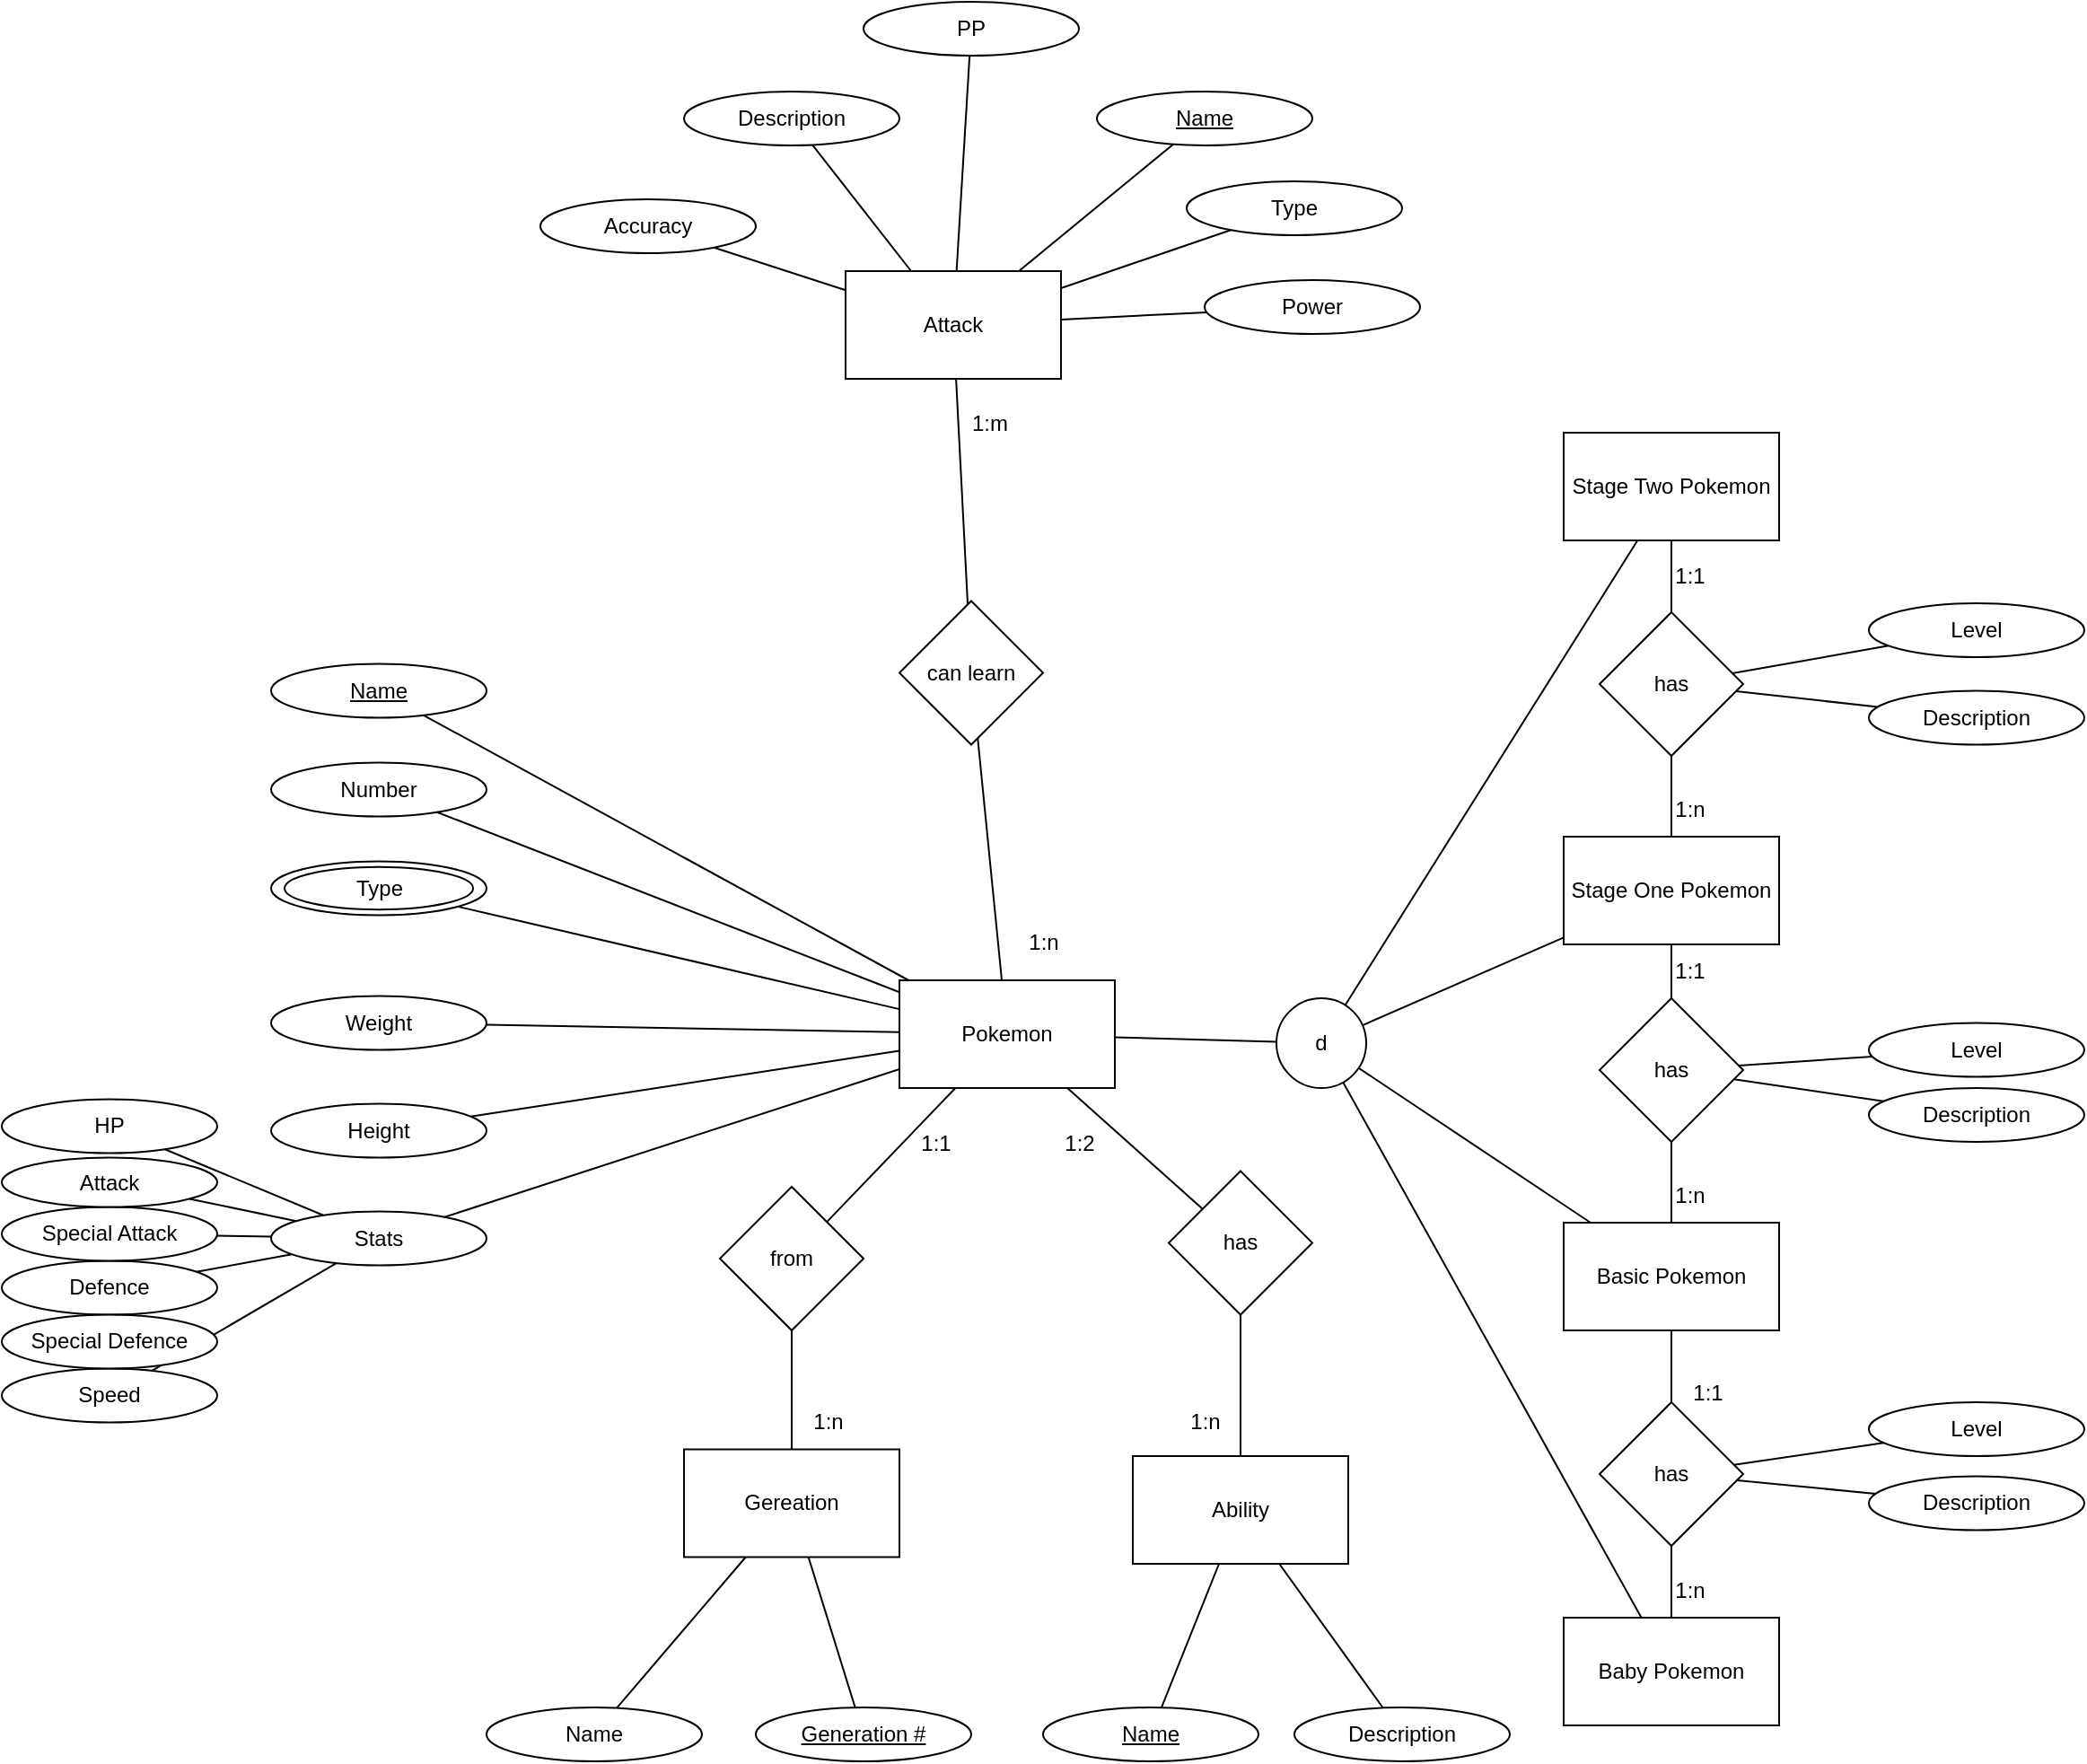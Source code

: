 <mxfile version="20.3.7" type="device"><diagram id="Bx0XAI22f_EW5ZDVTv1U" name="Page-1"><mxGraphModel dx="3232" dy="2329" grid="1" gridSize="10" guides="1" tooltips="1" connect="1" arrows="1" fold="1" page="1" pageScale="1" pageWidth="850" pageHeight="1100" math="0" shadow="0"><root><mxCell id="0"/><mxCell id="1" parent="0"/><mxCell id="PiIAqDXxZk2PYdcyc1TS-75" style="edgeStyle=none;orthogonalLoop=1;jettySize=auto;html=1;exitX=0.5;exitY=0;exitDx=0;exitDy=0;entryX=0.5;entryY=1;entryDx=0;entryDy=0;strokeColor=default;endArrow=none;endFill=0;strokeWidth=1;" parent="1" source="PiIAqDXxZk2PYdcyc1TS-1" target="PiIAqDXxZk2PYdcyc1TS-71" edge="1"><mxGeometry relative="1" as="geometry"/></mxCell><mxCell id="PiIAqDXxZk2PYdcyc1TS-1" value="Basic Pokemon" style="rounded=0;whiteSpace=wrap;html=1;" parent="1" vertex="1"><mxGeometry x="240" y="500" width="120" height="60" as="geometry"/></mxCell><mxCell id="PiIAqDXxZk2PYdcyc1TS-69" style="edgeStyle=none;orthogonalLoop=1;jettySize=auto;html=1;exitX=0.5;exitY=0;exitDx=0;exitDy=0;entryX=0.5;entryY=1;entryDx=0;entryDy=0;strokeColor=default;endArrow=none;endFill=0;strokeWidth=1;" parent="1" source="PiIAqDXxZk2PYdcyc1TS-2" target="PiIAqDXxZk2PYdcyc1TS-22" edge="1"><mxGeometry relative="1" as="geometry"/></mxCell><mxCell id="PiIAqDXxZk2PYdcyc1TS-2" value="&lt;div&gt;Stage One Pokemon&lt;br&gt;&lt;/div&gt;" style="rounded=0;whiteSpace=wrap;html=1;" parent="1" vertex="1"><mxGeometry x="240" y="285" width="120" height="60" as="geometry"/></mxCell><mxCell id="PiIAqDXxZk2PYdcyc1TS-3" value="&lt;div&gt;Stage Two Pokemon&lt;br&gt;&lt;/div&gt;" style="rounded=0;whiteSpace=wrap;html=1;" parent="1" vertex="1"><mxGeometry x="240" y="60" width="120" height="60" as="geometry"/></mxCell><mxCell id="PiIAqDXxZk2PYdcyc1TS-73" style="edgeStyle=none;orthogonalLoop=1;jettySize=auto;html=1;exitX=0.5;exitY=0;exitDx=0;exitDy=0;entryX=0.5;entryY=1;entryDx=0;entryDy=0;strokeColor=default;endArrow=none;endFill=0;strokeWidth=1;" parent="1" source="PiIAqDXxZk2PYdcyc1TS-4" target="PiIAqDXxZk2PYdcyc1TS-72" edge="1"><mxGeometry relative="1" as="geometry"/></mxCell><mxCell id="PiIAqDXxZk2PYdcyc1TS-4" value="Baby Pokemon" style="rounded=0;whiteSpace=wrap;html=1;" parent="1" vertex="1"><mxGeometry x="240" y="720" width="120" height="60" as="geometry"/></mxCell><mxCell id="PiIAqDXxZk2PYdcyc1TS-79" style="edgeStyle=none;orthogonalLoop=1;jettySize=auto;html=1;strokeColor=default;endArrow=none;endFill=0;strokeWidth=1;" parent="1" source="PiIAqDXxZk2PYdcyc1TS-5" target="PiIAqDXxZk2PYdcyc1TS-77" edge="1"><mxGeometry relative="1" as="geometry"/></mxCell><mxCell id="PiIAqDXxZk2PYdcyc1TS-80" style="edgeStyle=none;orthogonalLoop=1;jettySize=auto;html=1;strokeColor=default;endArrow=none;endFill=0;strokeWidth=1;" parent="1" source="PiIAqDXxZk2PYdcyc1TS-5" target="PiIAqDXxZk2PYdcyc1TS-78" edge="1"><mxGeometry relative="1" as="geometry"/></mxCell><mxCell id="PiIAqDXxZk2PYdcyc1TS-5" value="Gereation" style="rounded=0;whiteSpace=wrap;html=1;" parent="1" vertex="1"><mxGeometry x="-250" y="626.25" width="120" height="60" as="geometry"/></mxCell><mxCell id="PiIAqDXxZk2PYdcyc1TS-89" style="edgeStyle=none;orthogonalLoop=1;jettySize=auto;html=1;strokeColor=default;endArrow=none;endFill=0;strokeWidth=1;" parent="1" source="PiIAqDXxZk2PYdcyc1TS-6" target="PiIAqDXxZk2PYdcyc1TS-88" edge="1"><mxGeometry relative="1" as="geometry"/></mxCell><mxCell id="PiIAqDXxZk2PYdcyc1TS-91" style="edgeStyle=none;orthogonalLoop=1;jettySize=auto;html=1;strokeColor=default;endArrow=none;endFill=0;strokeWidth=1;" parent="1" source="PiIAqDXxZk2PYdcyc1TS-6" target="PiIAqDXxZk2PYdcyc1TS-87" edge="1"><mxGeometry relative="1" as="geometry"/></mxCell><mxCell id="PiIAqDXxZk2PYdcyc1TS-92" style="edgeStyle=none;orthogonalLoop=1;jettySize=auto;html=1;strokeColor=default;endArrow=none;endFill=0;strokeWidth=1;" parent="1" source="PiIAqDXxZk2PYdcyc1TS-6" target="PiIAqDXxZk2PYdcyc1TS-83" edge="1"><mxGeometry relative="1" as="geometry"/></mxCell><mxCell id="PiIAqDXxZk2PYdcyc1TS-94" style="edgeStyle=none;orthogonalLoop=1;jettySize=auto;html=1;strokeColor=default;endArrow=none;endFill=0;strokeWidth=1;" parent="1" source="PiIAqDXxZk2PYdcyc1TS-6" target="PiIAqDXxZk2PYdcyc1TS-93" edge="1"><mxGeometry relative="1" as="geometry"/></mxCell><mxCell id="PiIAqDXxZk2PYdcyc1TS-131" style="edgeStyle=none;orthogonalLoop=1;jettySize=auto;html=1;strokeColor=default;strokeWidth=1;endArrow=none;endFill=0;" parent="1" source="PiIAqDXxZk2PYdcyc1TS-6" target="PiIAqDXxZk2PYdcyc1TS-130" edge="1"><mxGeometry relative="1" as="geometry"/></mxCell><mxCell id="0NwXH8VXwz09f1tbH26S-22" style="edgeStyle=none;rounded=0;orthogonalLoop=1;jettySize=auto;html=1;endArrow=none;endFill=0;" parent="1" source="PiIAqDXxZk2PYdcyc1TS-6" target="0NwXH8VXwz09f1tbH26S-21" edge="1"><mxGeometry relative="1" as="geometry"/></mxCell><mxCell id="-WNTnkQR6i4qDfc0191s-9" style="edgeStyle=none;rounded=0;orthogonalLoop=1;jettySize=auto;html=1;endArrow=none;endFill=0;" edge="1" parent="1" source="PiIAqDXxZk2PYdcyc1TS-6" target="PiIAqDXxZk2PYdcyc1TS-117"><mxGeometry relative="1" as="geometry"/></mxCell><mxCell id="PiIAqDXxZk2PYdcyc1TS-6" value="Attack" style="rounded=0;whiteSpace=wrap;html=1;" parent="1" vertex="1"><mxGeometry x="-160" y="-30" width="120" height="60" as="geometry"/></mxCell><mxCell id="PiIAqDXxZk2PYdcyc1TS-7" value="&lt;u&gt;Name&lt;/u&gt;" style="ellipse;whiteSpace=wrap;html=1;" parent="1" vertex="1"><mxGeometry x="-480" y="188.75" width="120" height="30" as="geometry"/></mxCell><mxCell id="PiIAqDXxZk2PYdcyc1TS-8" value="Number" style="ellipse;whiteSpace=wrap;html=1;" parent="1" vertex="1"><mxGeometry x="-480" y="243.75" width="120" height="30" as="geometry"/></mxCell><mxCell id="PiIAqDXxZk2PYdcyc1TS-9" value="Type" style="ellipse;whiteSpace=wrap;html=1;" parent="1" vertex="1"><mxGeometry x="-480" y="298.75" width="120" height="30" as="geometry"/></mxCell><mxCell id="PiIAqDXxZk2PYdcyc1TS-70" style="edgeStyle=none;orthogonalLoop=1;jettySize=auto;html=1;exitX=0.5;exitY=0;exitDx=0;exitDy=0;entryX=0.5;entryY=1;entryDx=0;entryDy=0;strokeColor=default;endArrow=none;endFill=0;strokeWidth=1;" parent="1" source="PiIAqDXxZk2PYdcyc1TS-22" target="PiIAqDXxZk2PYdcyc1TS-3" edge="1"><mxGeometry relative="1" as="geometry"/></mxCell><mxCell id="-WNTnkQR6i4qDfc0191s-26" style="edgeStyle=none;rounded=0;orthogonalLoop=1;jettySize=auto;html=1;endArrow=none;endFill=0;" edge="1" parent="1" source="PiIAqDXxZk2PYdcyc1TS-22" target="-WNTnkQR6i4qDfc0191s-19"><mxGeometry relative="1" as="geometry"/></mxCell><mxCell id="-WNTnkQR6i4qDfc0191s-28" style="edgeStyle=none;rounded=0;orthogonalLoop=1;jettySize=auto;html=1;endArrow=none;endFill=0;" edge="1" parent="1" source="PiIAqDXxZk2PYdcyc1TS-22" target="-WNTnkQR6i4qDfc0191s-20"><mxGeometry relative="1" as="geometry"/></mxCell><mxCell id="PiIAqDXxZk2PYdcyc1TS-22" value="has" style="rhombus;whiteSpace=wrap;html=1;" parent="1" vertex="1"><mxGeometry x="260" y="160" width="80" height="80" as="geometry"/></mxCell><mxCell id="PiIAqDXxZk2PYdcyc1TS-76" style="edgeStyle=none;orthogonalLoop=1;jettySize=auto;html=1;exitX=0.5;exitY=0;exitDx=0;exitDy=0;entryX=0.5;entryY=1;entryDx=0;entryDy=0;strokeColor=default;endArrow=none;endFill=0;strokeWidth=1;" parent="1" source="PiIAqDXxZk2PYdcyc1TS-71" target="PiIAqDXxZk2PYdcyc1TS-2" edge="1"><mxGeometry relative="1" as="geometry"/></mxCell><mxCell id="-WNTnkQR6i4qDfc0191s-29" style="edgeStyle=none;rounded=0;orthogonalLoop=1;jettySize=auto;html=1;endArrow=none;endFill=0;" edge="1" parent="1" source="PiIAqDXxZk2PYdcyc1TS-71" target="-WNTnkQR6i4qDfc0191s-21"><mxGeometry relative="1" as="geometry"/></mxCell><mxCell id="-WNTnkQR6i4qDfc0191s-30" style="edgeStyle=none;rounded=0;orthogonalLoop=1;jettySize=auto;html=1;endArrow=none;endFill=0;" edge="1" parent="1" source="PiIAqDXxZk2PYdcyc1TS-71" target="-WNTnkQR6i4qDfc0191s-22"><mxGeometry relative="1" as="geometry"/></mxCell><mxCell id="PiIAqDXxZk2PYdcyc1TS-71" value="has" style="rhombus;whiteSpace=wrap;html=1;" parent="1" vertex="1"><mxGeometry x="260" y="375" width="80" height="80" as="geometry"/></mxCell><mxCell id="PiIAqDXxZk2PYdcyc1TS-74" style="edgeStyle=none;orthogonalLoop=1;jettySize=auto;html=1;exitX=0.5;exitY=0;exitDx=0;exitDy=0;entryX=0.5;entryY=1;entryDx=0;entryDy=0;strokeColor=default;endArrow=none;endFill=0;strokeWidth=1;" parent="1" source="PiIAqDXxZk2PYdcyc1TS-72" target="PiIAqDXxZk2PYdcyc1TS-1" edge="1"><mxGeometry relative="1" as="geometry"/></mxCell><mxCell id="-WNTnkQR6i4qDfc0191s-31" style="edgeStyle=none;rounded=0;orthogonalLoop=1;jettySize=auto;html=1;endArrow=none;endFill=0;" edge="1" parent="1" source="PiIAqDXxZk2PYdcyc1TS-72" target="-WNTnkQR6i4qDfc0191s-23"><mxGeometry relative="1" as="geometry"/></mxCell><mxCell id="-WNTnkQR6i4qDfc0191s-32" style="edgeStyle=none;rounded=0;orthogonalLoop=1;jettySize=auto;html=1;endArrow=none;endFill=0;" edge="1" parent="1" source="PiIAqDXxZk2PYdcyc1TS-72" target="-WNTnkQR6i4qDfc0191s-24"><mxGeometry relative="1" as="geometry"/></mxCell><mxCell id="PiIAqDXxZk2PYdcyc1TS-72" value="has" style="rhombus;whiteSpace=wrap;html=1;" parent="1" vertex="1"><mxGeometry x="260" y="600" width="80" height="80" as="geometry"/></mxCell><mxCell id="PiIAqDXxZk2PYdcyc1TS-77" value="Name" style="ellipse;whiteSpace=wrap;html=1;" parent="1" vertex="1"><mxGeometry x="-360" y="770" width="120" height="30" as="geometry"/></mxCell><mxCell id="PiIAqDXxZk2PYdcyc1TS-78" value="&lt;u&gt;Generation #&lt;/u&gt;" style="ellipse;whiteSpace=wrap;html=1;" parent="1" vertex="1"><mxGeometry x="-210" y="770" width="120" height="30" as="geometry"/></mxCell><mxCell id="PiIAqDXxZk2PYdcyc1TS-83" value="Type" style="ellipse;whiteSpace=wrap;html=1;" parent="1" vertex="1"><mxGeometry x="30" y="-80" width="120" height="30" as="geometry"/></mxCell><mxCell id="PiIAqDXxZk2PYdcyc1TS-87" value="Power" style="ellipse;whiteSpace=wrap;html=1;" parent="1" vertex="1"><mxGeometry x="40" y="-25" width="120" height="30" as="geometry"/></mxCell><mxCell id="PiIAqDXxZk2PYdcyc1TS-88" value="Accuracy" style="ellipse;whiteSpace=wrap;html=1;" parent="1" vertex="1"><mxGeometry x="-330" y="-70" width="120" height="30" as="geometry"/></mxCell><mxCell id="PiIAqDXxZk2PYdcyc1TS-93" value="&lt;u&gt;Name&lt;/u&gt;" style="ellipse;whiteSpace=wrap;html=1;" parent="1" vertex="1"><mxGeometry x="-20" y="-130" width="120" height="30" as="geometry"/></mxCell><mxCell id="PiIAqDXxZk2PYdcyc1TS-95" value="1:1" style="text;html=1;align=center;verticalAlign=middle;resizable=0;points=[];autosize=1;strokeColor=none;fillColor=none;" parent="1" vertex="1"><mxGeometry x="290" y="125" width="40" height="30" as="geometry"/></mxCell><mxCell id="PiIAqDXxZk2PYdcyc1TS-96" value="1:1" style="text;html=1;align=center;verticalAlign=middle;resizable=0;points=[];autosize=1;strokeColor=none;fillColor=none;" parent="1" vertex="1"><mxGeometry x="290" y="345" width="40" height="30" as="geometry"/></mxCell><mxCell id="PiIAqDXxZk2PYdcyc1TS-98" value="1:n" style="text;html=1;align=center;verticalAlign=middle;resizable=0;points=[];autosize=1;strokeColor=none;fillColor=none;" parent="1" vertex="1"><mxGeometry x="290" y="690" width="40" height="30" as="geometry"/></mxCell><mxCell id="PiIAqDXxZk2PYdcyc1TS-99" value="1:n" style="text;html=1;align=center;verticalAlign=middle;resizable=0;points=[];autosize=1;strokeColor=none;fillColor=none;" parent="1" vertex="1"><mxGeometry x="290" y="470" width="40" height="30" as="geometry"/></mxCell><mxCell id="PiIAqDXxZk2PYdcyc1TS-100" value="1:n" style="text;html=1;align=center;verticalAlign=middle;resizable=0;points=[];autosize=1;strokeColor=none;fillColor=none;" parent="1" vertex="1"><mxGeometry x="290" y="255" width="40" height="30" as="geometry"/></mxCell><mxCell id="-WNTnkQR6i4qDfc0191s-34" style="edgeStyle=none;rounded=0;orthogonalLoop=1;jettySize=auto;html=1;endArrow=none;endFill=0;" edge="1" parent="1" source="PiIAqDXxZk2PYdcyc1TS-106" target="PiIAqDXxZk2PYdcyc1TS-5"><mxGeometry relative="1" as="geometry"/></mxCell><mxCell id="PiIAqDXxZk2PYdcyc1TS-106" value="from" style="rhombus;whiteSpace=wrap;html=1;" parent="1" vertex="1"><mxGeometry x="-230" y="480" width="80" height="80" as="geometry"/></mxCell><mxCell id="PiIAqDXxZk2PYdcyc1TS-117" value="can learn" style="rhombus;whiteSpace=wrap;html=1;" parent="1" vertex="1"><mxGeometry x="-130" y="153.75" width="80" height="80" as="geometry"/></mxCell><mxCell id="PiIAqDXxZk2PYdcyc1TS-130" value="PP" style="ellipse;whiteSpace=wrap;html=1;" parent="1" vertex="1"><mxGeometry x="-150" y="-180" width="120" height="30" as="geometry"/></mxCell><mxCell id="PiIAqDXxZk2PYdcyc1TS-132" value="Weight" style="ellipse;whiteSpace=wrap;html=1;" parent="1" vertex="1"><mxGeometry x="-480" y="373.75" width="120" height="30" as="geometry"/></mxCell><mxCell id="PiIAqDXxZk2PYdcyc1TS-133" value="Height" style="ellipse;whiteSpace=wrap;html=1;" parent="1" vertex="1"><mxGeometry x="-480" y="433.75" width="120" height="30" as="geometry"/></mxCell><mxCell id="PiIAqDXxZk2PYdcyc1TS-141" style="edgeStyle=none;orthogonalLoop=1;jettySize=auto;html=1;strokeColor=default;strokeWidth=1;endArrow=none;endFill=0;" parent="1" source="PiIAqDXxZk2PYdcyc1TS-134" target="PiIAqDXxZk2PYdcyc1TS-136" edge="1"><mxGeometry relative="1" as="geometry"/></mxCell><mxCell id="PiIAqDXxZk2PYdcyc1TS-142" style="edgeStyle=none;orthogonalLoop=1;jettySize=auto;html=1;strokeColor=default;strokeWidth=1;endArrow=none;endFill=0;" parent="1" source="PiIAqDXxZk2PYdcyc1TS-134" target="PiIAqDXxZk2PYdcyc1TS-137" edge="1"><mxGeometry relative="1" as="geometry"/></mxCell><mxCell id="PiIAqDXxZk2PYdcyc1TS-143" style="edgeStyle=none;orthogonalLoop=1;jettySize=auto;html=1;strokeColor=default;strokeWidth=1;endArrow=none;endFill=0;" parent="1" source="PiIAqDXxZk2PYdcyc1TS-134" target="PiIAqDXxZk2PYdcyc1TS-138" edge="1"><mxGeometry relative="1" as="geometry"/></mxCell><mxCell id="PiIAqDXxZk2PYdcyc1TS-145" style="edgeStyle=none;orthogonalLoop=1;jettySize=auto;html=1;strokeColor=default;strokeWidth=1;endArrow=none;endFill=0;" parent="1" source="PiIAqDXxZk2PYdcyc1TS-134" target="PiIAqDXxZk2PYdcyc1TS-140" edge="1"><mxGeometry relative="1" as="geometry"/></mxCell><mxCell id="PiIAqDXxZk2PYdcyc1TS-146" style="edgeStyle=none;orthogonalLoop=1;jettySize=auto;html=1;strokeColor=default;strokeWidth=1;endArrow=none;endFill=0;" parent="1" source="PiIAqDXxZk2PYdcyc1TS-134" target="PiIAqDXxZk2PYdcyc1TS-139" edge="1"><mxGeometry relative="1" as="geometry"/></mxCell><mxCell id="PiIAqDXxZk2PYdcyc1TS-134" value="Stats" style="ellipse;whiteSpace=wrap;html=1;" parent="1" vertex="1"><mxGeometry x="-480" y="493.75" width="120" height="30" as="geometry"/></mxCell><mxCell id="PiIAqDXxZk2PYdcyc1TS-136" value="Speed" style="ellipse;whiteSpace=wrap;html=1;" parent="1" vertex="1"><mxGeometry x="-630" y="581.25" width="120" height="30" as="geometry"/></mxCell><mxCell id="PiIAqDXxZk2PYdcyc1TS-137" value="Defence" style="ellipse;whiteSpace=wrap;html=1;" parent="1" vertex="1"><mxGeometry x="-630" y="521.25" width="120" height="30" as="geometry"/></mxCell><mxCell id="PiIAqDXxZk2PYdcyc1TS-138" value="Special Attack" style="ellipse;whiteSpace=wrap;html=1;" parent="1" vertex="1"><mxGeometry x="-630" y="491.25" width="120" height="30" as="geometry"/></mxCell><mxCell id="PiIAqDXxZk2PYdcyc1TS-139" value="Attack" style="ellipse;whiteSpace=wrap;html=1;" parent="1" vertex="1"><mxGeometry x="-630" y="463.75" width="120" height="27.5" as="geometry"/></mxCell><mxCell id="PiIAqDXxZk2PYdcyc1TS-140" value="HP" style="ellipse;whiteSpace=wrap;html=1;" parent="1" vertex="1"><mxGeometry x="-630" y="431.25" width="120" height="30" as="geometry"/></mxCell><mxCell id="PiIAqDXxZk2PYdcyc1TS-147" value="Special Defence" style="ellipse;whiteSpace=wrap;html=1;" parent="1" vertex="1"><mxGeometry x="-630" y="551.25" width="120" height="30" as="geometry"/></mxCell><mxCell id="0NwXH8VXwz09f1tbH26S-21" value="Description" style="ellipse;whiteSpace=wrap;html=1;" parent="1" vertex="1"><mxGeometry x="-250" y="-130" width="120" height="30" as="geometry"/></mxCell><mxCell id="-WNTnkQR6i4qDfc0191s-3" style="rounded=0;orthogonalLoop=1;jettySize=auto;html=1;endArrow=none;endFill=0;" edge="1" parent="1" source="-WNTnkQR6i4qDfc0191s-1" target="-WNTnkQR6i4qDfc0191s-2"><mxGeometry relative="1" as="geometry"/></mxCell><mxCell id="-WNTnkQR6i4qDfc0191s-10" style="edgeStyle=none;rounded=0;orthogonalLoop=1;jettySize=auto;html=1;endArrow=none;endFill=0;" edge="1" parent="1" source="-WNTnkQR6i4qDfc0191s-1" target="PiIAqDXxZk2PYdcyc1TS-117"><mxGeometry relative="1" as="geometry"/></mxCell><mxCell id="-WNTnkQR6i4qDfc0191s-11" style="edgeStyle=none;rounded=0;orthogonalLoop=1;jettySize=auto;html=1;endArrow=none;endFill=0;" edge="1" parent="1" source="-WNTnkQR6i4qDfc0191s-1" target="PiIAqDXxZk2PYdcyc1TS-134"><mxGeometry relative="1" as="geometry"/></mxCell><mxCell id="-WNTnkQR6i4qDfc0191s-12" style="edgeStyle=none;rounded=0;orthogonalLoop=1;jettySize=auto;html=1;endArrow=none;endFill=0;" edge="1" parent="1" source="-WNTnkQR6i4qDfc0191s-1" target="PiIAqDXxZk2PYdcyc1TS-133"><mxGeometry relative="1" as="geometry"/></mxCell><mxCell id="-WNTnkQR6i4qDfc0191s-13" style="edgeStyle=none;rounded=0;orthogonalLoop=1;jettySize=auto;html=1;endArrow=none;endFill=0;" edge="1" parent="1" source="-WNTnkQR6i4qDfc0191s-1" target="PiIAqDXxZk2PYdcyc1TS-132"><mxGeometry relative="1" as="geometry"/></mxCell><mxCell id="-WNTnkQR6i4qDfc0191s-14" style="edgeStyle=none;rounded=0;orthogonalLoop=1;jettySize=auto;html=1;endArrow=none;endFill=0;" edge="1" parent="1" source="-WNTnkQR6i4qDfc0191s-1" target="PiIAqDXxZk2PYdcyc1TS-9"><mxGeometry relative="1" as="geometry"/></mxCell><mxCell id="-WNTnkQR6i4qDfc0191s-15" style="edgeStyle=none;rounded=0;orthogonalLoop=1;jettySize=auto;html=1;endArrow=none;endFill=0;" edge="1" parent="1" source="-WNTnkQR6i4qDfc0191s-1" target="PiIAqDXxZk2PYdcyc1TS-8"><mxGeometry relative="1" as="geometry"/></mxCell><mxCell id="-WNTnkQR6i4qDfc0191s-16" style="edgeStyle=none;rounded=0;orthogonalLoop=1;jettySize=auto;html=1;endArrow=none;endFill=0;" edge="1" parent="1" source="-WNTnkQR6i4qDfc0191s-1" target="PiIAqDXxZk2PYdcyc1TS-7"><mxGeometry relative="1" as="geometry"/></mxCell><mxCell id="-WNTnkQR6i4qDfc0191s-33" style="edgeStyle=none;rounded=0;orthogonalLoop=1;jettySize=auto;html=1;endArrow=none;endFill=0;" edge="1" parent="1" source="-WNTnkQR6i4qDfc0191s-1" target="PiIAqDXxZk2PYdcyc1TS-106"><mxGeometry relative="1" as="geometry"/></mxCell><mxCell id="-WNTnkQR6i4qDfc0191s-1" value="Pokemon" style="rounded=0;whiteSpace=wrap;html=1;" vertex="1" parent="1"><mxGeometry x="-130" y="365" width="120" height="60" as="geometry"/></mxCell><mxCell id="-WNTnkQR6i4qDfc0191s-4" style="edgeStyle=none;rounded=0;orthogonalLoop=1;jettySize=auto;html=1;endArrow=none;endFill=0;" edge="1" parent="1" source="-WNTnkQR6i4qDfc0191s-2" target="PiIAqDXxZk2PYdcyc1TS-3"><mxGeometry relative="1" as="geometry"/></mxCell><mxCell id="-WNTnkQR6i4qDfc0191s-5" style="edgeStyle=none;rounded=0;orthogonalLoop=1;jettySize=auto;html=1;endArrow=none;endFill=0;" edge="1" parent="1" source="-WNTnkQR6i4qDfc0191s-2" target="PiIAqDXxZk2PYdcyc1TS-2"><mxGeometry relative="1" as="geometry"/></mxCell><mxCell id="-WNTnkQR6i4qDfc0191s-6" style="edgeStyle=none;rounded=0;orthogonalLoop=1;jettySize=auto;html=1;endArrow=none;endFill=0;" edge="1" parent="1" source="-WNTnkQR6i4qDfc0191s-2" target="PiIAqDXxZk2PYdcyc1TS-1"><mxGeometry relative="1" as="geometry"><mxPoint x="120" y="570" as="targetPoint"/></mxGeometry></mxCell><mxCell id="-WNTnkQR6i4qDfc0191s-7" style="edgeStyle=none;rounded=0;orthogonalLoop=1;jettySize=auto;html=1;endArrow=none;endFill=0;" edge="1" parent="1" source="-WNTnkQR6i4qDfc0191s-2" target="PiIAqDXxZk2PYdcyc1TS-4"><mxGeometry relative="1" as="geometry"/></mxCell><mxCell id="-WNTnkQR6i4qDfc0191s-2" value="d" style="ellipse;whiteSpace=wrap;html=1;aspect=fixed;" vertex="1" parent="1"><mxGeometry x="80" y="375" width="50" height="50" as="geometry"/></mxCell><mxCell id="-WNTnkQR6i4qDfc0191s-17" value="Type" style="ellipse;whiteSpace=wrap;html=1;" vertex="1" parent="1"><mxGeometry x="-472.5" y="301.88" width="105" height="23.75" as="geometry"/></mxCell><mxCell id="-WNTnkQR6i4qDfc0191s-19" value="Level" style="ellipse;whiteSpace=wrap;html=1;" vertex="1" parent="1"><mxGeometry x="410" y="155" width="120" height="30" as="geometry"/></mxCell><mxCell id="-WNTnkQR6i4qDfc0191s-20" value="Description" style="ellipse;whiteSpace=wrap;html=1;" vertex="1" parent="1"><mxGeometry x="410" y="203.75" width="120" height="30" as="geometry"/></mxCell><mxCell id="-WNTnkQR6i4qDfc0191s-21" value="Level" style="ellipse;whiteSpace=wrap;html=1;" vertex="1" parent="1"><mxGeometry x="410" y="388.75" width="120" height="30" as="geometry"/></mxCell><mxCell id="-WNTnkQR6i4qDfc0191s-22" value="Description" style="ellipse;whiteSpace=wrap;html=1;" vertex="1" parent="1"><mxGeometry x="410" y="425" width="120" height="30" as="geometry"/></mxCell><mxCell id="-WNTnkQR6i4qDfc0191s-23" value="Level" style="ellipse;whiteSpace=wrap;html=1;" vertex="1" parent="1"><mxGeometry x="410" y="600" width="120" height="30" as="geometry"/></mxCell><mxCell id="-WNTnkQR6i4qDfc0191s-24" value="Description" style="ellipse;whiteSpace=wrap;html=1;" vertex="1" parent="1"><mxGeometry x="410" y="641.25" width="120" height="30" as="geometry"/></mxCell><mxCell id="-WNTnkQR6i4qDfc0191s-44" style="edgeStyle=none;rounded=0;orthogonalLoop=1;jettySize=auto;html=1;endArrow=none;endFill=0;" edge="1" parent="1" source="-WNTnkQR6i4qDfc0191s-36" target="-WNTnkQR6i4qDfc0191s-42"><mxGeometry relative="1" as="geometry"/></mxCell><mxCell id="-WNTnkQR6i4qDfc0191s-45" style="edgeStyle=none;rounded=0;orthogonalLoop=1;jettySize=auto;html=1;endArrow=none;endFill=0;" edge="1" parent="1" source="-WNTnkQR6i4qDfc0191s-36" target="-WNTnkQR6i4qDfc0191s-43"><mxGeometry relative="1" as="geometry"/></mxCell><mxCell id="-WNTnkQR6i4qDfc0191s-46" style="edgeStyle=none;rounded=0;orthogonalLoop=1;jettySize=auto;html=1;endArrow=none;endFill=0;" edge="1" parent="1" source="-WNTnkQR6i4qDfc0191s-36" target="-WNTnkQR6i4qDfc0191s-37"><mxGeometry relative="1" as="geometry"/></mxCell><mxCell id="-WNTnkQR6i4qDfc0191s-36" value="Ability" style="rounded=0;whiteSpace=wrap;html=1;" vertex="1" parent="1"><mxGeometry y="630" width="120" height="60" as="geometry"/></mxCell><mxCell id="-WNTnkQR6i4qDfc0191s-47" style="edgeStyle=none;rounded=0;orthogonalLoop=1;jettySize=auto;html=1;endArrow=none;endFill=0;" edge="1" parent="1" source="-WNTnkQR6i4qDfc0191s-37" target="-WNTnkQR6i4qDfc0191s-1"><mxGeometry relative="1" as="geometry"/></mxCell><mxCell id="-WNTnkQR6i4qDfc0191s-37" value="has" style="rhombus;whiteSpace=wrap;html=1;" vertex="1" parent="1"><mxGeometry x="20" y="471.25" width="80" height="80" as="geometry"/></mxCell><mxCell id="-WNTnkQR6i4qDfc0191s-42" value="&lt;u&gt;Name&lt;/u&gt;" style="ellipse;whiteSpace=wrap;html=1;" vertex="1" parent="1"><mxGeometry x="-50" y="770" width="120" height="30" as="geometry"/></mxCell><mxCell id="-WNTnkQR6i4qDfc0191s-43" value="Description" style="ellipse;whiteSpace=wrap;html=1;" vertex="1" parent="1"><mxGeometry x="90" y="770" width="120" height="30" as="geometry"/></mxCell><mxCell id="-WNTnkQR6i4qDfc0191s-48" value="1:n" style="text;html=1;align=center;verticalAlign=middle;resizable=0;points=[];autosize=1;strokeColor=none;fillColor=none;" vertex="1" parent="1"><mxGeometry x="-70" y="328.75" width="40" height="30" as="geometry"/></mxCell><mxCell id="-WNTnkQR6i4qDfc0191s-49" value="1:m" style="text;html=1;align=center;verticalAlign=middle;resizable=0;points=[];autosize=1;strokeColor=none;fillColor=none;" vertex="1" parent="1"><mxGeometry x="-100" y="40" width="40" height="30" as="geometry"/></mxCell><mxCell id="-WNTnkQR6i4qDfc0191s-50" value="1:n" style="text;html=1;align=center;verticalAlign=middle;resizable=0;points=[];autosize=1;strokeColor=none;fillColor=none;" vertex="1" parent="1"><mxGeometry x="-190" y="596.25" width="40" height="30" as="geometry"/></mxCell><mxCell id="-WNTnkQR6i4qDfc0191s-51" value="1:1" style="text;html=1;align=center;verticalAlign=middle;resizable=0;points=[];autosize=1;strokeColor=none;fillColor=none;" vertex="1" parent="1"><mxGeometry x="-130" y="441.25" width="40" height="30" as="geometry"/></mxCell><mxCell id="-WNTnkQR6i4qDfc0191s-52" value="1:2" style="text;html=1;align=center;verticalAlign=middle;resizable=0;points=[];autosize=1;strokeColor=none;fillColor=none;" vertex="1" parent="1"><mxGeometry x="-50" y="441.25" width="40" height="30" as="geometry"/></mxCell><mxCell id="-WNTnkQR6i4qDfc0191s-53" value="1:n" style="text;html=1;align=center;verticalAlign=middle;resizable=0;points=[];autosize=1;strokeColor=none;fillColor=none;" vertex="1" parent="1"><mxGeometry x="20" y="596.25" width="40" height="30" as="geometry"/></mxCell><mxCell id="-WNTnkQR6i4qDfc0191s-54" value="1:1" style="text;html=1;align=center;verticalAlign=middle;resizable=0;points=[];autosize=1;strokeColor=none;fillColor=none;" vertex="1" parent="1"><mxGeometry x="300" y="580" width="40" height="30" as="geometry"/></mxCell></root></mxGraphModel></diagram></mxfile>